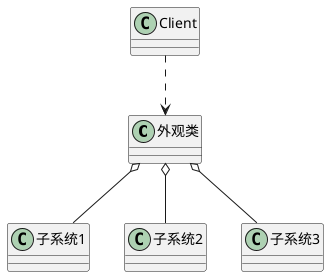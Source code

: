 @startuml
class 外观类
class 子系统1
class 子系统2
class 子系统3

外观类 o-- 子系统1
外观类 o-- 子系统2
外观类 o-- 子系统3

Client ..> 外观类

@enduml